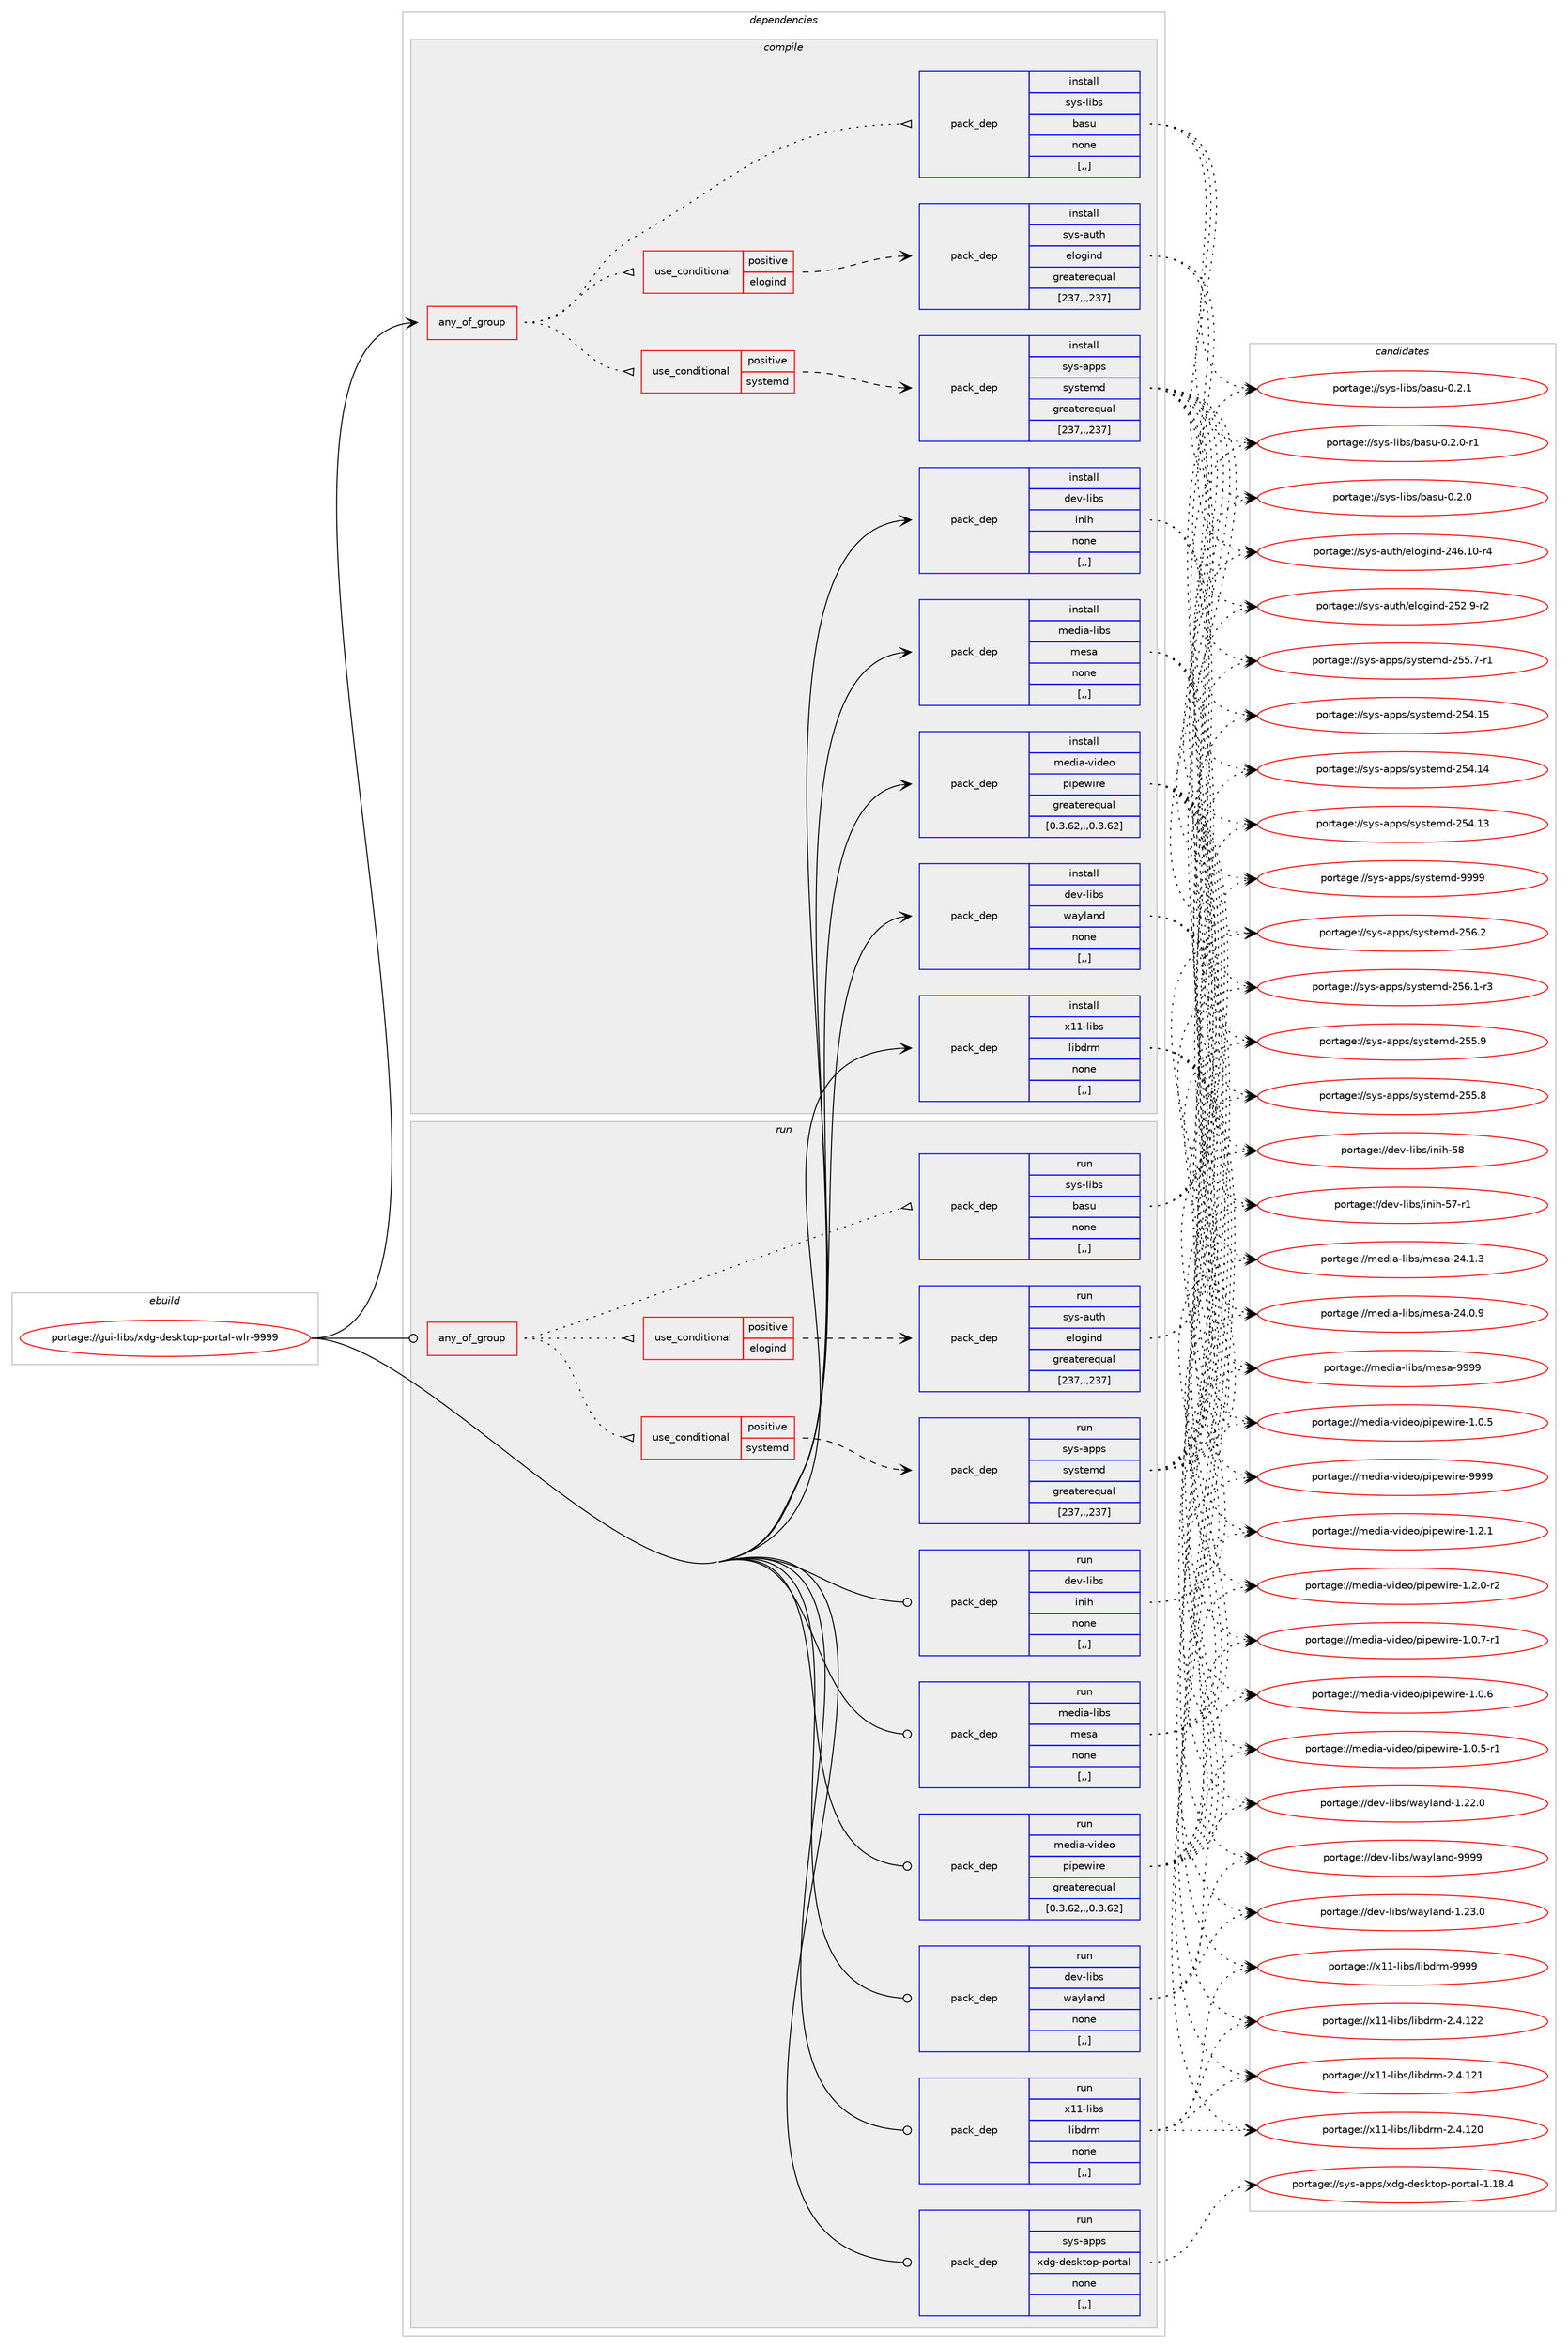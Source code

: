 digraph prolog {

# *************
# Graph options
# *************

newrank=true;
concentrate=true;
compound=true;
graph [rankdir=LR,fontname=Helvetica,fontsize=10,ranksep=1.5];#, ranksep=2.5, nodesep=0.2];
edge  [arrowhead=vee];
node  [fontname=Helvetica,fontsize=10];

# **********
# The ebuild
# **********

subgraph cluster_leftcol {
color=gray;
rank=same;
label=<<i>ebuild</i>>;
id [label="portage://gui-libs/xdg-desktop-portal-wlr-9999", color=red, width=4, href="../gui-libs/xdg-desktop-portal-wlr-9999.svg"];
}

# ****************
# The dependencies
# ****************

subgraph cluster_midcol {
color=gray;
label=<<i>dependencies</i>>;
subgraph cluster_compile {
fillcolor="#eeeeee";
style=filled;
label=<<i>compile</i>>;
subgraph any1434 {
dependency243367 [label=<<TABLE BORDER="0" CELLBORDER="1" CELLSPACING="0" CELLPADDING="4"><TR><TD CELLPADDING="10">any_of_group</TD></TR></TABLE>>, shape=none, color=red];subgraph cond66273 {
dependency243368 [label=<<TABLE BORDER="0" CELLBORDER="1" CELLSPACING="0" CELLPADDING="4"><TR><TD ROWSPAN="3" CELLPADDING="10">use_conditional</TD></TR><TR><TD>positive</TD></TR><TR><TD>systemd</TD></TR></TABLE>>, shape=none, color=red];
subgraph pack175500 {
dependency243369 [label=<<TABLE BORDER="0" CELLBORDER="1" CELLSPACING="0" CELLPADDING="4" WIDTH="220"><TR><TD ROWSPAN="6" CELLPADDING="30">pack_dep</TD></TR><TR><TD WIDTH="110">install</TD></TR><TR><TD>sys-apps</TD></TR><TR><TD>systemd</TD></TR><TR><TD>greaterequal</TD></TR><TR><TD>[237,,,237]</TD></TR></TABLE>>, shape=none, color=blue];
}
dependency243368:e -> dependency243369:w [weight=20,style="dashed",arrowhead="vee"];
}
dependency243367:e -> dependency243368:w [weight=20,style="dotted",arrowhead="oinv"];
subgraph cond66274 {
dependency243370 [label=<<TABLE BORDER="0" CELLBORDER="1" CELLSPACING="0" CELLPADDING="4"><TR><TD ROWSPAN="3" CELLPADDING="10">use_conditional</TD></TR><TR><TD>positive</TD></TR><TR><TD>elogind</TD></TR></TABLE>>, shape=none, color=red];
subgraph pack175501 {
dependency243371 [label=<<TABLE BORDER="0" CELLBORDER="1" CELLSPACING="0" CELLPADDING="4" WIDTH="220"><TR><TD ROWSPAN="6" CELLPADDING="30">pack_dep</TD></TR><TR><TD WIDTH="110">install</TD></TR><TR><TD>sys-auth</TD></TR><TR><TD>elogind</TD></TR><TR><TD>greaterequal</TD></TR><TR><TD>[237,,,237]</TD></TR></TABLE>>, shape=none, color=blue];
}
dependency243370:e -> dependency243371:w [weight=20,style="dashed",arrowhead="vee"];
}
dependency243367:e -> dependency243370:w [weight=20,style="dotted",arrowhead="oinv"];
subgraph pack175502 {
dependency243372 [label=<<TABLE BORDER="0" CELLBORDER="1" CELLSPACING="0" CELLPADDING="4" WIDTH="220"><TR><TD ROWSPAN="6" CELLPADDING="30">pack_dep</TD></TR><TR><TD WIDTH="110">install</TD></TR><TR><TD>sys-libs</TD></TR><TR><TD>basu</TD></TR><TR><TD>none</TD></TR><TR><TD>[,,]</TD></TR></TABLE>>, shape=none, color=blue];
}
dependency243367:e -> dependency243372:w [weight=20,style="dotted",arrowhead="oinv"];
}
id:e -> dependency243367:w [weight=20,style="solid",arrowhead="vee"];
subgraph pack175503 {
dependency243373 [label=<<TABLE BORDER="0" CELLBORDER="1" CELLSPACING="0" CELLPADDING="4" WIDTH="220"><TR><TD ROWSPAN="6" CELLPADDING="30">pack_dep</TD></TR><TR><TD WIDTH="110">install</TD></TR><TR><TD>dev-libs</TD></TR><TR><TD>inih</TD></TR><TR><TD>none</TD></TR><TR><TD>[,,]</TD></TR></TABLE>>, shape=none, color=blue];
}
id:e -> dependency243373:w [weight=20,style="solid",arrowhead="vee"];
subgraph pack175504 {
dependency243374 [label=<<TABLE BORDER="0" CELLBORDER="1" CELLSPACING="0" CELLPADDING="4" WIDTH="220"><TR><TD ROWSPAN="6" CELLPADDING="30">pack_dep</TD></TR><TR><TD WIDTH="110">install</TD></TR><TR><TD>dev-libs</TD></TR><TR><TD>wayland</TD></TR><TR><TD>none</TD></TR><TR><TD>[,,]</TD></TR></TABLE>>, shape=none, color=blue];
}
id:e -> dependency243374:w [weight=20,style="solid",arrowhead="vee"];
subgraph pack175505 {
dependency243375 [label=<<TABLE BORDER="0" CELLBORDER="1" CELLSPACING="0" CELLPADDING="4" WIDTH="220"><TR><TD ROWSPAN="6" CELLPADDING="30">pack_dep</TD></TR><TR><TD WIDTH="110">install</TD></TR><TR><TD>media-libs</TD></TR><TR><TD>mesa</TD></TR><TR><TD>none</TD></TR><TR><TD>[,,]</TD></TR></TABLE>>, shape=none, color=blue];
}
id:e -> dependency243375:w [weight=20,style="solid",arrowhead="vee"];
subgraph pack175506 {
dependency243376 [label=<<TABLE BORDER="0" CELLBORDER="1" CELLSPACING="0" CELLPADDING="4" WIDTH="220"><TR><TD ROWSPAN="6" CELLPADDING="30">pack_dep</TD></TR><TR><TD WIDTH="110">install</TD></TR><TR><TD>media-video</TD></TR><TR><TD>pipewire</TD></TR><TR><TD>greaterequal</TD></TR><TR><TD>[0.3.62,,,0.3.62]</TD></TR></TABLE>>, shape=none, color=blue];
}
id:e -> dependency243376:w [weight=20,style="solid",arrowhead="vee"];
subgraph pack175507 {
dependency243377 [label=<<TABLE BORDER="0" CELLBORDER="1" CELLSPACING="0" CELLPADDING="4" WIDTH="220"><TR><TD ROWSPAN="6" CELLPADDING="30">pack_dep</TD></TR><TR><TD WIDTH="110">install</TD></TR><TR><TD>x11-libs</TD></TR><TR><TD>libdrm</TD></TR><TR><TD>none</TD></TR><TR><TD>[,,]</TD></TR></TABLE>>, shape=none, color=blue];
}
id:e -> dependency243377:w [weight=20,style="solid",arrowhead="vee"];
}
subgraph cluster_compileandrun {
fillcolor="#eeeeee";
style=filled;
label=<<i>compile and run</i>>;
}
subgraph cluster_run {
fillcolor="#eeeeee";
style=filled;
label=<<i>run</i>>;
subgraph any1435 {
dependency243378 [label=<<TABLE BORDER="0" CELLBORDER="1" CELLSPACING="0" CELLPADDING="4"><TR><TD CELLPADDING="10">any_of_group</TD></TR></TABLE>>, shape=none, color=red];subgraph cond66275 {
dependency243379 [label=<<TABLE BORDER="0" CELLBORDER="1" CELLSPACING="0" CELLPADDING="4"><TR><TD ROWSPAN="3" CELLPADDING="10">use_conditional</TD></TR><TR><TD>positive</TD></TR><TR><TD>systemd</TD></TR></TABLE>>, shape=none, color=red];
subgraph pack175508 {
dependency243380 [label=<<TABLE BORDER="0" CELLBORDER="1" CELLSPACING="0" CELLPADDING="4" WIDTH="220"><TR><TD ROWSPAN="6" CELLPADDING="30">pack_dep</TD></TR><TR><TD WIDTH="110">run</TD></TR><TR><TD>sys-apps</TD></TR><TR><TD>systemd</TD></TR><TR><TD>greaterequal</TD></TR><TR><TD>[237,,,237]</TD></TR></TABLE>>, shape=none, color=blue];
}
dependency243379:e -> dependency243380:w [weight=20,style="dashed",arrowhead="vee"];
}
dependency243378:e -> dependency243379:w [weight=20,style="dotted",arrowhead="oinv"];
subgraph cond66276 {
dependency243381 [label=<<TABLE BORDER="0" CELLBORDER="1" CELLSPACING="0" CELLPADDING="4"><TR><TD ROWSPAN="3" CELLPADDING="10">use_conditional</TD></TR><TR><TD>positive</TD></TR><TR><TD>elogind</TD></TR></TABLE>>, shape=none, color=red];
subgraph pack175509 {
dependency243382 [label=<<TABLE BORDER="0" CELLBORDER="1" CELLSPACING="0" CELLPADDING="4" WIDTH="220"><TR><TD ROWSPAN="6" CELLPADDING="30">pack_dep</TD></TR><TR><TD WIDTH="110">run</TD></TR><TR><TD>sys-auth</TD></TR><TR><TD>elogind</TD></TR><TR><TD>greaterequal</TD></TR><TR><TD>[237,,,237]</TD></TR></TABLE>>, shape=none, color=blue];
}
dependency243381:e -> dependency243382:w [weight=20,style="dashed",arrowhead="vee"];
}
dependency243378:e -> dependency243381:w [weight=20,style="dotted",arrowhead="oinv"];
subgraph pack175510 {
dependency243383 [label=<<TABLE BORDER="0" CELLBORDER="1" CELLSPACING="0" CELLPADDING="4" WIDTH="220"><TR><TD ROWSPAN="6" CELLPADDING="30">pack_dep</TD></TR><TR><TD WIDTH="110">run</TD></TR><TR><TD>sys-libs</TD></TR><TR><TD>basu</TD></TR><TR><TD>none</TD></TR><TR><TD>[,,]</TD></TR></TABLE>>, shape=none, color=blue];
}
dependency243378:e -> dependency243383:w [weight=20,style="dotted",arrowhead="oinv"];
}
id:e -> dependency243378:w [weight=20,style="solid",arrowhead="odot"];
subgraph pack175511 {
dependency243384 [label=<<TABLE BORDER="0" CELLBORDER="1" CELLSPACING="0" CELLPADDING="4" WIDTH="220"><TR><TD ROWSPAN="6" CELLPADDING="30">pack_dep</TD></TR><TR><TD WIDTH="110">run</TD></TR><TR><TD>dev-libs</TD></TR><TR><TD>inih</TD></TR><TR><TD>none</TD></TR><TR><TD>[,,]</TD></TR></TABLE>>, shape=none, color=blue];
}
id:e -> dependency243384:w [weight=20,style="solid",arrowhead="odot"];
subgraph pack175512 {
dependency243385 [label=<<TABLE BORDER="0" CELLBORDER="1" CELLSPACING="0" CELLPADDING="4" WIDTH="220"><TR><TD ROWSPAN="6" CELLPADDING="30">pack_dep</TD></TR><TR><TD WIDTH="110">run</TD></TR><TR><TD>dev-libs</TD></TR><TR><TD>wayland</TD></TR><TR><TD>none</TD></TR><TR><TD>[,,]</TD></TR></TABLE>>, shape=none, color=blue];
}
id:e -> dependency243385:w [weight=20,style="solid",arrowhead="odot"];
subgraph pack175513 {
dependency243386 [label=<<TABLE BORDER="0" CELLBORDER="1" CELLSPACING="0" CELLPADDING="4" WIDTH="220"><TR><TD ROWSPAN="6" CELLPADDING="30">pack_dep</TD></TR><TR><TD WIDTH="110">run</TD></TR><TR><TD>media-libs</TD></TR><TR><TD>mesa</TD></TR><TR><TD>none</TD></TR><TR><TD>[,,]</TD></TR></TABLE>>, shape=none, color=blue];
}
id:e -> dependency243386:w [weight=20,style="solid",arrowhead="odot"];
subgraph pack175514 {
dependency243387 [label=<<TABLE BORDER="0" CELLBORDER="1" CELLSPACING="0" CELLPADDING="4" WIDTH="220"><TR><TD ROWSPAN="6" CELLPADDING="30">pack_dep</TD></TR><TR><TD WIDTH="110">run</TD></TR><TR><TD>media-video</TD></TR><TR><TD>pipewire</TD></TR><TR><TD>greaterequal</TD></TR><TR><TD>[0.3.62,,,0.3.62]</TD></TR></TABLE>>, shape=none, color=blue];
}
id:e -> dependency243387:w [weight=20,style="solid",arrowhead="odot"];
subgraph pack175515 {
dependency243388 [label=<<TABLE BORDER="0" CELLBORDER="1" CELLSPACING="0" CELLPADDING="4" WIDTH="220"><TR><TD ROWSPAN="6" CELLPADDING="30">pack_dep</TD></TR><TR><TD WIDTH="110">run</TD></TR><TR><TD>sys-apps</TD></TR><TR><TD>xdg-desktop-portal</TD></TR><TR><TD>none</TD></TR><TR><TD>[,,]</TD></TR></TABLE>>, shape=none, color=blue];
}
id:e -> dependency243388:w [weight=20,style="solid",arrowhead="odot"];
subgraph pack175516 {
dependency243389 [label=<<TABLE BORDER="0" CELLBORDER="1" CELLSPACING="0" CELLPADDING="4" WIDTH="220"><TR><TD ROWSPAN="6" CELLPADDING="30">pack_dep</TD></TR><TR><TD WIDTH="110">run</TD></TR><TR><TD>x11-libs</TD></TR><TR><TD>libdrm</TD></TR><TR><TD>none</TD></TR><TR><TD>[,,]</TD></TR></TABLE>>, shape=none, color=blue];
}
id:e -> dependency243389:w [weight=20,style="solid",arrowhead="odot"];
}
}

# **************
# The candidates
# **************

subgraph cluster_choices {
rank=same;
color=gray;
label=<<i>candidates</i>>;

subgraph choice175500 {
color=black;
nodesep=1;
choice1151211154597112112115471151211151161011091004557575757 [label="portage://sys-apps/systemd-9999", color=red, width=4,href="../sys-apps/systemd-9999.svg"];
choice115121115459711211211547115121115116101109100455053544650 [label="portage://sys-apps/systemd-256.2", color=red, width=4,href="../sys-apps/systemd-256.2.svg"];
choice1151211154597112112115471151211151161011091004550535446494511451 [label="portage://sys-apps/systemd-256.1-r3", color=red, width=4,href="../sys-apps/systemd-256.1-r3.svg"];
choice115121115459711211211547115121115116101109100455053534657 [label="portage://sys-apps/systemd-255.9", color=red, width=4,href="../sys-apps/systemd-255.9.svg"];
choice115121115459711211211547115121115116101109100455053534656 [label="portage://sys-apps/systemd-255.8", color=red, width=4,href="../sys-apps/systemd-255.8.svg"];
choice1151211154597112112115471151211151161011091004550535346554511449 [label="portage://sys-apps/systemd-255.7-r1", color=red, width=4,href="../sys-apps/systemd-255.7-r1.svg"];
choice11512111545971121121154711512111511610110910045505352464953 [label="portage://sys-apps/systemd-254.15", color=red, width=4,href="../sys-apps/systemd-254.15.svg"];
choice11512111545971121121154711512111511610110910045505352464952 [label="portage://sys-apps/systemd-254.14", color=red, width=4,href="../sys-apps/systemd-254.14.svg"];
choice11512111545971121121154711512111511610110910045505352464951 [label="portage://sys-apps/systemd-254.13", color=red, width=4,href="../sys-apps/systemd-254.13.svg"];
dependency243369:e -> choice1151211154597112112115471151211151161011091004557575757:w [style=dotted,weight="100"];
dependency243369:e -> choice115121115459711211211547115121115116101109100455053544650:w [style=dotted,weight="100"];
dependency243369:e -> choice1151211154597112112115471151211151161011091004550535446494511451:w [style=dotted,weight="100"];
dependency243369:e -> choice115121115459711211211547115121115116101109100455053534657:w [style=dotted,weight="100"];
dependency243369:e -> choice115121115459711211211547115121115116101109100455053534656:w [style=dotted,weight="100"];
dependency243369:e -> choice1151211154597112112115471151211151161011091004550535346554511449:w [style=dotted,weight="100"];
dependency243369:e -> choice11512111545971121121154711512111511610110910045505352464953:w [style=dotted,weight="100"];
dependency243369:e -> choice11512111545971121121154711512111511610110910045505352464952:w [style=dotted,weight="100"];
dependency243369:e -> choice11512111545971121121154711512111511610110910045505352464951:w [style=dotted,weight="100"];
}
subgraph choice175501 {
color=black;
nodesep=1;
choice1151211154597117116104471011081111031051101004550535046574511450 [label="portage://sys-auth/elogind-252.9-r2", color=red, width=4,href="../sys-auth/elogind-252.9-r2.svg"];
choice115121115459711711610447101108111103105110100455052544649484511452 [label="portage://sys-auth/elogind-246.10-r4", color=red, width=4,href="../sys-auth/elogind-246.10-r4.svg"];
dependency243371:e -> choice1151211154597117116104471011081111031051101004550535046574511450:w [style=dotted,weight="100"];
dependency243371:e -> choice115121115459711711610447101108111103105110100455052544649484511452:w [style=dotted,weight="100"];
}
subgraph choice175502 {
color=black;
nodesep=1;
choice1151211154510810598115479897115117454846504649 [label="portage://sys-libs/basu-0.2.1", color=red, width=4,href="../sys-libs/basu-0.2.1.svg"];
choice11512111545108105981154798971151174548465046484511449 [label="portage://sys-libs/basu-0.2.0-r1", color=red, width=4,href="../sys-libs/basu-0.2.0-r1.svg"];
choice1151211154510810598115479897115117454846504648 [label="portage://sys-libs/basu-0.2.0", color=red, width=4,href="../sys-libs/basu-0.2.0.svg"];
dependency243372:e -> choice1151211154510810598115479897115117454846504649:w [style=dotted,weight="100"];
dependency243372:e -> choice11512111545108105981154798971151174548465046484511449:w [style=dotted,weight="100"];
dependency243372:e -> choice1151211154510810598115479897115117454846504648:w [style=dotted,weight="100"];
}
subgraph choice175503 {
color=black;
nodesep=1;
choice100101118451081059811547105110105104455356 [label="portage://dev-libs/inih-58", color=red, width=4,href="../dev-libs/inih-58.svg"];
choice1001011184510810598115471051101051044553554511449 [label="portage://dev-libs/inih-57-r1", color=red, width=4,href="../dev-libs/inih-57-r1.svg"];
dependency243373:e -> choice100101118451081059811547105110105104455356:w [style=dotted,weight="100"];
dependency243373:e -> choice1001011184510810598115471051101051044553554511449:w [style=dotted,weight="100"];
}
subgraph choice175504 {
color=black;
nodesep=1;
choice10010111845108105981154711997121108971101004557575757 [label="portage://dev-libs/wayland-9999", color=red, width=4,href="../dev-libs/wayland-9999.svg"];
choice100101118451081059811547119971211089711010045494650514648 [label="portage://dev-libs/wayland-1.23.0", color=red, width=4,href="../dev-libs/wayland-1.23.0.svg"];
choice100101118451081059811547119971211089711010045494650504648 [label="portage://dev-libs/wayland-1.22.0", color=red, width=4,href="../dev-libs/wayland-1.22.0.svg"];
dependency243374:e -> choice10010111845108105981154711997121108971101004557575757:w [style=dotted,weight="100"];
dependency243374:e -> choice100101118451081059811547119971211089711010045494650514648:w [style=dotted,weight="100"];
dependency243374:e -> choice100101118451081059811547119971211089711010045494650504648:w [style=dotted,weight="100"];
}
subgraph choice175505 {
color=black;
nodesep=1;
choice10910110010597451081059811547109101115974557575757 [label="portage://media-libs/mesa-9999", color=red, width=4,href="../media-libs/mesa-9999.svg"];
choice109101100105974510810598115471091011159745505246494651 [label="portage://media-libs/mesa-24.1.3", color=red, width=4,href="../media-libs/mesa-24.1.3.svg"];
choice109101100105974510810598115471091011159745505246484657 [label="portage://media-libs/mesa-24.0.9", color=red, width=4,href="../media-libs/mesa-24.0.9.svg"];
dependency243375:e -> choice10910110010597451081059811547109101115974557575757:w [style=dotted,weight="100"];
dependency243375:e -> choice109101100105974510810598115471091011159745505246494651:w [style=dotted,weight="100"];
dependency243375:e -> choice109101100105974510810598115471091011159745505246484657:w [style=dotted,weight="100"];
}
subgraph choice175506 {
color=black;
nodesep=1;
choice1091011001059745118105100101111471121051121011191051141014557575757 [label="portage://media-video/pipewire-9999", color=red, width=4,href="../media-video/pipewire-9999.svg"];
choice109101100105974511810510010111147112105112101119105114101454946504649 [label="portage://media-video/pipewire-1.2.1", color=red, width=4,href="../media-video/pipewire-1.2.1.svg"];
choice1091011001059745118105100101111471121051121011191051141014549465046484511450 [label="portage://media-video/pipewire-1.2.0-r2", color=red, width=4,href="../media-video/pipewire-1.2.0-r2.svg"];
choice1091011001059745118105100101111471121051121011191051141014549464846554511449 [label="portage://media-video/pipewire-1.0.7-r1", color=red, width=4,href="../media-video/pipewire-1.0.7-r1.svg"];
choice109101100105974511810510010111147112105112101119105114101454946484654 [label="portage://media-video/pipewire-1.0.6", color=red, width=4,href="../media-video/pipewire-1.0.6.svg"];
choice1091011001059745118105100101111471121051121011191051141014549464846534511449 [label="portage://media-video/pipewire-1.0.5-r1", color=red, width=4,href="../media-video/pipewire-1.0.5-r1.svg"];
choice109101100105974511810510010111147112105112101119105114101454946484653 [label="portage://media-video/pipewire-1.0.5", color=red, width=4,href="../media-video/pipewire-1.0.5.svg"];
dependency243376:e -> choice1091011001059745118105100101111471121051121011191051141014557575757:w [style=dotted,weight="100"];
dependency243376:e -> choice109101100105974511810510010111147112105112101119105114101454946504649:w [style=dotted,weight="100"];
dependency243376:e -> choice1091011001059745118105100101111471121051121011191051141014549465046484511450:w [style=dotted,weight="100"];
dependency243376:e -> choice1091011001059745118105100101111471121051121011191051141014549464846554511449:w [style=dotted,weight="100"];
dependency243376:e -> choice109101100105974511810510010111147112105112101119105114101454946484654:w [style=dotted,weight="100"];
dependency243376:e -> choice1091011001059745118105100101111471121051121011191051141014549464846534511449:w [style=dotted,weight="100"];
dependency243376:e -> choice109101100105974511810510010111147112105112101119105114101454946484653:w [style=dotted,weight="100"];
}
subgraph choice175507 {
color=black;
nodesep=1;
choice1204949451081059811547108105981001141094557575757 [label="portage://x11-libs/libdrm-9999", color=red, width=4,href="../x11-libs/libdrm-9999.svg"];
choice1204949451081059811547108105981001141094550465246495050 [label="portage://x11-libs/libdrm-2.4.122", color=red, width=4,href="../x11-libs/libdrm-2.4.122.svg"];
choice1204949451081059811547108105981001141094550465246495049 [label="portage://x11-libs/libdrm-2.4.121", color=red, width=4,href="../x11-libs/libdrm-2.4.121.svg"];
choice1204949451081059811547108105981001141094550465246495048 [label="portage://x11-libs/libdrm-2.4.120", color=red, width=4,href="../x11-libs/libdrm-2.4.120.svg"];
dependency243377:e -> choice1204949451081059811547108105981001141094557575757:w [style=dotted,weight="100"];
dependency243377:e -> choice1204949451081059811547108105981001141094550465246495050:w [style=dotted,weight="100"];
dependency243377:e -> choice1204949451081059811547108105981001141094550465246495049:w [style=dotted,weight="100"];
dependency243377:e -> choice1204949451081059811547108105981001141094550465246495048:w [style=dotted,weight="100"];
}
subgraph choice175508 {
color=black;
nodesep=1;
choice1151211154597112112115471151211151161011091004557575757 [label="portage://sys-apps/systemd-9999", color=red, width=4,href="../sys-apps/systemd-9999.svg"];
choice115121115459711211211547115121115116101109100455053544650 [label="portage://sys-apps/systemd-256.2", color=red, width=4,href="../sys-apps/systemd-256.2.svg"];
choice1151211154597112112115471151211151161011091004550535446494511451 [label="portage://sys-apps/systemd-256.1-r3", color=red, width=4,href="../sys-apps/systemd-256.1-r3.svg"];
choice115121115459711211211547115121115116101109100455053534657 [label="portage://sys-apps/systemd-255.9", color=red, width=4,href="../sys-apps/systemd-255.9.svg"];
choice115121115459711211211547115121115116101109100455053534656 [label="portage://sys-apps/systemd-255.8", color=red, width=4,href="../sys-apps/systemd-255.8.svg"];
choice1151211154597112112115471151211151161011091004550535346554511449 [label="portage://sys-apps/systemd-255.7-r1", color=red, width=4,href="../sys-apps/systemd-255.7-r1.svg"];
choice11512111545971121121154711512111511610110910045505352464953 [label="portage://sys-apps/systemd-254.15", color=red, width=4,href="../sys-apps/systemd-254.15.svg"];
choice11512111545971121121154711512111511610110910045505352464952 [label="portage://sys-apps/systemd-254.14", color=red, width=4,href="../sys-apps/systemd-254.14.svg"];
choice11512111545971121121154711512111511610110910045505352464951 [label="portage://sys-apps/systemd-254.13", color=red, width=4,href="../sys-apps/systemd-254.13.svg"];
dependency243380:e -> choice1151211154597112112115471151211151161011091004557575757:w [style=dotted,weight="100"];
dependency243380:e -> choice115121115459711211211547115121115116101109100455053544650:w [style=dotted,weight="100"];
dependency243380:e -> choice1151211154597112112115471151211151161011091004550535446494511451:w [style=dotted,weight="100"];
dependency243380:e -> choice115121115459711211211547115121115116101109100455053534657:w [style=dotted,weight="100"];
dependency243380:e -> choice115121115459711211211547115121115116101109100455053534656:w [style=dotted,weight="100"];
dependency243380:e -> choice1151211154597112112115471151211151161011091004550535346554511449:w [style=dotted,weight="100"];
dependency243380:e -> choice11512111545971121121154711512111511610110910045505352464953:w [style=dotted,weight="100"];
dependency243380:e -> choice11512111545971121121154711512111511610110910045505352464952:w [style=dotted,weight="100"];
dependency243380:e -> choice11512111545971121121154711512111511610110910045505352464951:w [style=dotted,weight="100"];
}
subgraph choice175509 {
color=black;
nodesep=1;
choice1151211154597117116104471011081111031051101004550535046574511450 [label="portage://sys-auth/elogind-252.9-r2", color=red, width=4,href="../sys-auth/elogind-252.9-r2.svg"];
choice115121115459711711610447101108111103105110100455052544649484511452 [label="portage://sys-auth/elogind-246.10-r4", color=red, width=4,href="../sys-auth/elogind-246.10-r4.svg"];
dependency243382:e -> choice1151211154597117116104471011081111031051101004550535046574511450:w [style=dotted,weight="100"];
dependency243382:e -> choice115121115459711711610447101108111103105110100455052544649484511452:w [style=dotted,weight="100"];
}
subgraph choice175510 {
color=black;
nodesep=1;
choice1151211154510810598115479897115117454846504649 [label="portage://sys-libs/basu-0.2.1", color=red, width=4,href="../sys-libs/basu-0.2.1.svg"];
choice11512111545108105981154798971151174548465046484511449 [label="portage://sys-libs/basu-0.2.0-r1", color=red, width=4,href="../sys-libs/basu-0.2.0-r1.svg"];
choice1151211154510810598115479897115117454846504648 [label="portage://sys-libs/basu-0.2.0", color=red, width=4,href="../sys-libs/basu-0.2.0.svg"];
dependency243383:e -> choice1151211154510810598115479897115117454846504649:w [style=dotted,weight="100"];
dependency243383:e -> choice11512111545108105981154798971151174548465046484511449:w [style=dotted,weight="100"];
dependency243383:e -> choice1151211154510810598115479897115117454846504648:w [style=dotted,weight="100"];
}
subgraph choice175511 {
color=black;
nodesep=1;
choice100101118451081059811547105110105104455356 [label="portage://dev-libs/inih-58", color=red, width=4,href="../dev-libs/inih-58.svg"];
choice1001011184510810598115471051101051044553554511449 [label="portage://dev-libs/inih-57-r1", color=red, width=4,href="../dev-libs/inih-57-r1.svg"];
dependency243384:e -> choice100101118451081059811547105110105104455356:w [style=dotted,weight="100"];
dependency243384:e -> choice1001011184510810598115471051101051044553554511449:w [style=dotted,weight="100"];
}
subgraph choice175512 {
color=black;
nodesep=1;
choice10010111845108105981154711997121108971101004557575757 [label="portage://dev-libs/wayland-9999", color=red, width=4,href="../dev-libs/wayland-9999.svg"];
choice100101118451081059811547119971211089711010045494650514648 [label="portage://dev-libs/wayland-1.23.0", color=red, width=4,href="../dev-libs/wayland-1.23.0.svg"];
choice100101118451081059811547119971211089711010045494650504648 [label="portage://dev-libs/wayland-1.22.0", color=red, width=4,href="../dev-libs/wayland-1.22.0.svg"];
dependency243385:e -> choice10010111845108105981154711997121108971101004557575757:w [style=dotted,weight="100"];
dependency243385:e -> choice100101118451081059811547119971211089711010045494650514648:w [style=dotted,weight="100"];
dependency243385:e -> choice100101118451081059811547119971211089711010045494650504648:w [style=dotted,weight="100"];
}
subgraph choice175513 {
color=black;
nodesep=1;
choice10910110010597451081059811547109101115974557575757 [label="portage://media-libs/mesa-9999", color=red, width=4,href="../media-libs/mesa-9999.svg"];
choice109101100105974510810598115471091011159745505246494651 [label="portage://media-libs/mesa-24.1.3", color=red, width=4,href="../media-libs/mesa-24.1.3.svg"];
choice109101100105974510810598115471091011159745505246484657 [label="portage://media-libs/mesa-24.0.9", color=red, width=4,href="../media-libs/mesa-24.0.9.svg"];
dependency243386:e -> choice10910110010597451081059811547109101115974557575757:w [style=dotted,weight="100"];
dependency243386:e -> choice109101100105974510810598115471091011159745505246494651:w [style=dotted,weight="100"];
dependency243386:e -> choice109101100105974510810598115471091011159745505246484657:w [style=dotted,weight="100"];
}
subgraph choice175514 {
color=black;
nodesep=1;
choice1091011001059745118105100101111471121051121011191051141014557575757 [label="portage://media-video/pipewire-9999", color=red, width=4,href="../media-video/pipewire-9999.svg"];
choice109101100105974511810510010111147112105112101119105114101454946504649 [label="portage://media-video/pipewire-1.2.1", color=red, width=4,href="../media-video/pipewire-1.2.1.svg"];
choice1091011001059745118105100101111471121051121011191051141014549465046484511450 [label="portage://media-video/pipewire-1.2.0-r2", color=red, width=4,href="../media-video/pipewire-1.2.0-r2.svg"];
choice1091011001059745118105100101111471121051121011191051141014549464846554511449 [label="portage://media-video/pipewire-1.0.7-r1", color=red, width=4,href="../media-video/pipewire-1.0.7-r1.svg"];
choice109101100105974511810510010111147112105112101119105114101454946484654 [label="portage://media-video/pipewire-1.0.6", color=red, width=4,href="../media-video/pipewire-1.0.6.svg"];
choice1091011001059745118105100101111471121051121011191051141014549464846534511449 [label="portage://media-video/pipewire-1.0.5-r1", color=red, width=4,href="../media-video/pipewire-1.0.5-r1.svg"];
choice109101100105974511810510010111147112105112101119105114101454946484653 [label="portage://media-video/pipewire-1.0.5", color=red, width=4,href="../media-video/pipewire-1.0.5.svg"];
dependency243387:e -> choice1091011001059745118105100101111471121051121011191051141014557575757:w [style=dotted,weight="100"];
dependency243387:e -> choice109101100105974511810510010111147112105112101119105114101454946504649:w [style=dotted,weight="100"];
dependency243387:e -> choice1091011001059745118105100101111471121051121011191051141014549465046484511450:w [style=dotted,weight="100"];
dependency243387:e -> choice1091011001059745118105100101111471121051121011191051141014549464846554511449:w [style=dotted,weight="100"];
dependency243387:e -> choice109101100105974511810510010111147112105112101119105114101454946484654:w [style=dotted,weight="100"];
dependency243387:e -> choice1091011001059745118105100101111471121051121011191051141014549464846534511449:w [style=dotted,weight="100"];
dependency243387:e -> choice109101100105974511810510010111147112105112101119105114101454946484653:w [style=dotted,weight="100"];
}
subgraph choice175515 {
color=black;
nodesep=1;
choice11512111545971121121154712010010345100101115107116111112451121111141169710845494649564652 [label="portage://sys-apps/xdg-desktop-portal-1.18.4", color=red, width=4,href="../sys-apps/xdg-desktop-portal-1.18.4.svg"];
dependency243388:e -> choice11512111545971121121154712010010345100101115107116111112451121111141169710845494649564652:w [style=dotted,weight="100"];
}
subgraph choice175516 {
color=black;
nodesep=1;
choice1204949451081059811547108105981001141094557575757 [label="portage://x11-libs/libdrm-9999", color=red, width=4,href="../x11-libs/libdrm-9999.svg"];
choice1204949451081059811547108105981001141094550465246495050 [label="portage://x11-libs/libdrm-2.4.122", color=red, width=4,href="../x11-libs/libdrm-2.4.122.svg"];
choice1204949451081059811547108105981001141094550465246495049 [label="portage://x11-libs/libdrm-2.4.121", color=red, width=4,href="../x11-libs/libdrm-2.4.121.svg"];
choice1204949451081059811547108105981001141094550465246495048 [label="portage://x11-libs/libdrm-2.4.120", color=red, width=4,href="../x11-libs/libdrm-2.4.120.svg"];
dependency243389:e -> choice1204949451081059811547108105981001141094557575757:w [style=dotted,weight="100"];
dependency243389:e -> choice1204949451081059811547108105981001141094550465246495050:w [style=dotted,weight="100"];
dependency243389:e -> choice1204949451081059811547108105981001141094550465246495049:w [style=dotted,weight="100"];
dependency243389:e -> choice1204949451081059811547108105981001141094550465246495048:w [style=dotted,weight="100"];
}
}

}

